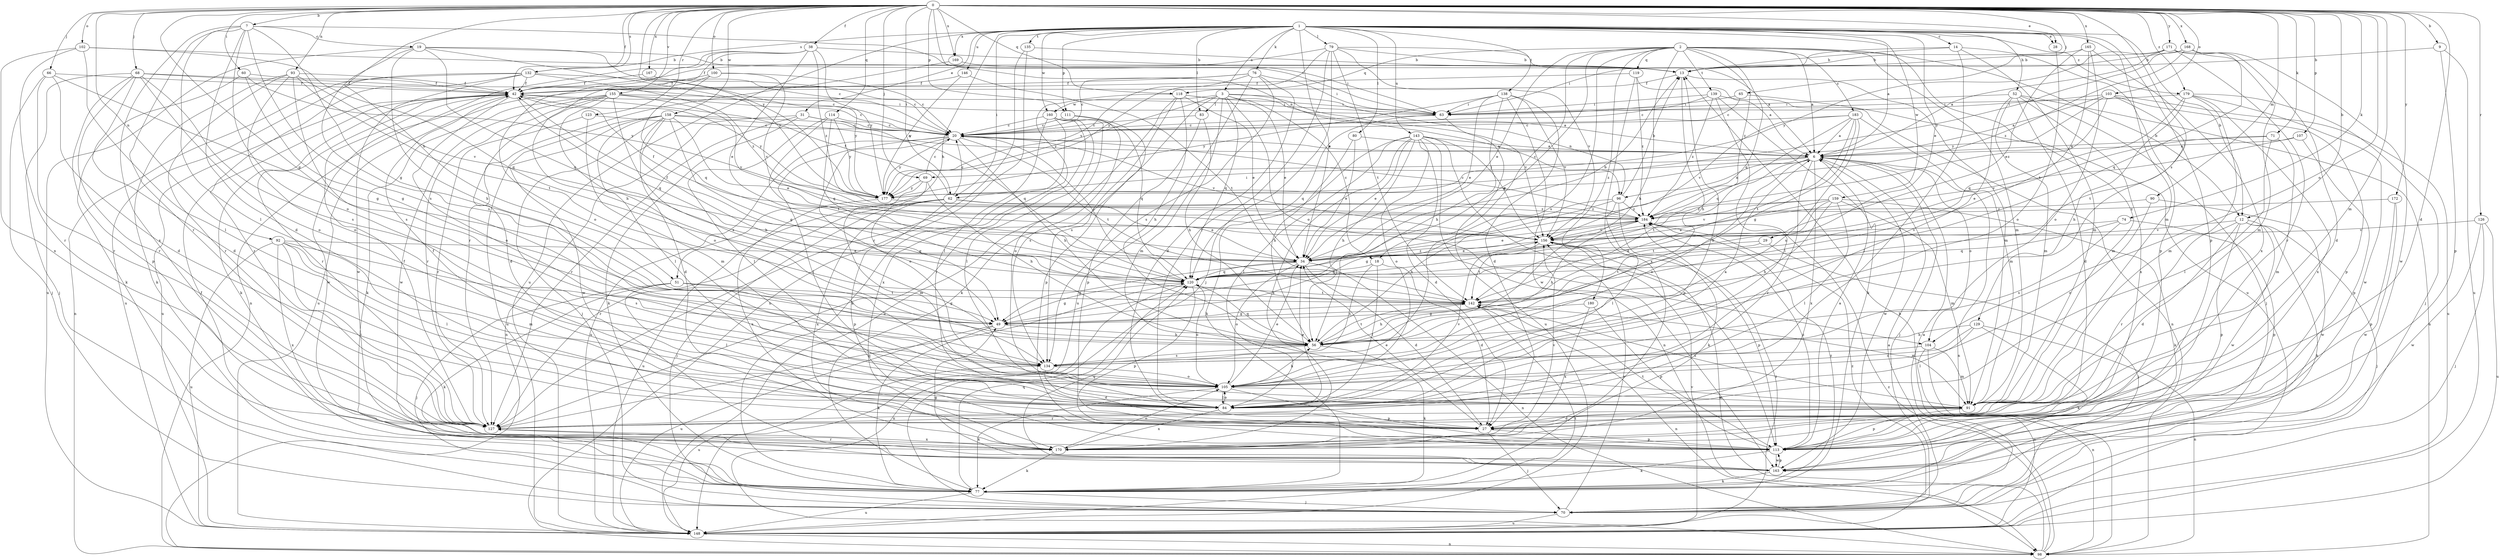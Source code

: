 strict digraph  {
0;
1;
2;
3;
6;
7;
9;
12;
13;
14;
18;
19;
20;
27;
28;
29;
31;
34;
38;
42;
49;
51;
52;
56;
60;
62;
63;
65;
66;
68;
69;
70;
71;
74;
76;
77;
79;
80;
83;
84;
90;
91;
92;
93;
96;
98;
100;
102;
103;
104;
105;
107;
111;
113;
114;
118;
119;
120;
123;
126;
127;
129;
132;
134;
135;
138;
139;
142;
143;
146;
148;
155;
156;
158;
159;
160;
163;
165;
167;
168;
169;
170;
171;
172;
177;
179;
180;
183;
184;
0 -> 7  [label=b];
0 -> 9  [label=b];
0 -> 12  [label=b];
0 -> 27  [label=d];
0 -> 28  [label=e];
0 -> 38  [label=f];
0 -> 42  [label=f];
0 -> 49  [label=g];
0 -> 51  [label=h];
0 -> 60  [label=i];
0 -> 62  [label=i];
0 -> 65  [label=j];
0 -> 66  [label=j];
0 -> 68  [label=j];
0 -> 69  [label=j];
0 -> 71  [label=k];
0 -> 74  [label=k];
0 -> 90  [label=m];
0 -> 91  [label=m];
0 -> 92  [label=n];
0 -> 93  [label=n];
0 -> 96  [label=n];
0 -> 100  [label=o];
0 -> 102  [label=o];
0 -> 103  [label=o];
0 -> 104  [label=o];
0 -> 107  [label=p];
0 -> 111  [label=p];
0 -> 114  [label=q];
0 -> 118  [label=q];
0 -> 123  [label=r];
0 -> 126  [label=r];
0 -> 129  [label=s];
0 -> 132  [label=s];
0 -> 155  [label=v];
0 -> 158  [label=w];
0 -> 165  [label=x];
0 -> 167  [label=x];
0 -> 168  [label=x];
0 -> 169  [label=x];
0 -> 171  [label=y];
0 -> 172  [label=y];
0 -> 177  [label=y];
0 -> 179  [label=z];
1 -> 3  [label=a];
1 -> 6  [label=a];
1 -> 12  [label=b];
1 -> 14  [label=c];
1 -> 28  [label=e];
1 -> 29  [label=e];
1 -> 31  [label=e];
1 -> 34  [label=e];
1 -> 51  [label=h];
1 -> 52  [label=h];
1 -> 62  [label=i];
1 -> 76  [label=k];
1 -> 79  [label=l];
1 -> 80  [label=l];
1 -> 83  [label=l];
1 -> 91  [label=m];
1 -> 111  [label=p];
1 -> 113  [label=p];
1 -> 132  [label=s];
1 -> 135  [label=t];
1 -> 138  [label=t];
1 -> 143  [label=u];
1 -> 146  [label=u];
1 -> 148  [label=u];
1 -> 159  [label=w];
1 -> 160  [label=w];
1 -> 169  [label=x];
1 -> 179  [label=z];
2 -> 6  [label=a];
2 -> 12  [label=b];
2 -> 18  [label=c];
2 -> 34  [label=e];
2 -> 49  [label=g];
2 -> 56  [label=h];
2 -> 91  [label=m];
2 -> 118  [label=q];
2 -> 119  [label=q];
2 -> 120  [label=q];
2 -> 134  [label=s];
2 -> 139  [label=t];
2 -> 148  [label=u];
2 -> 180  [label=z];
2 -> 183  [label=z];
2 -> 184  [label=z];
3 -> 18  [label=c];
3 -> 34  [label=e];
3 -> 77  [label=k];
3 -> 83  [label=l];
3 -> 91  [label=m];
3 -> 96  [label=n];
3 -> 104  [label=o];
3 -> 120  [label=q];
3 -> 156  [label=v];
3 -> 160  [label=w];
3 -> 177  [label=y];
6 -> 62  [label=i];
6 -> 69  [label=j];
6 -> 70  [label=j];
6 -> 96  [label=n];
6 -> 98  [label=n];
6 -> 104  [label=o];
6 -> 105  [label=o];
6 -> 127  [label=r];
6 -> 142  [label=t];
6 -> 163  [label=w];
6 -> 170  [label=x];
7 -> 19  [label=c];
7 -> 27  [label=d];
7 -> 49  [label=g];
7 -> 63  [label=i];
7 -> 84  [label=l];
7 -> 105  [label=o];
7 -> 127  [label=r];
7 -> 134  [label=s];
7 -> 170  [label=x];
9 -> 13  [label=b];
9 -> 113  [label=p];
9 -> 148  [label=u];
12 -> 27  [label=d];
12 -> 70  [label=j];
12 -> 77  [label=k];
12 -> 113  [label=p];
12 -> 127  [label=r];
12 -> 156  [label=v];
12 -> 163  [label=w];
13 -> 42  [label=f];
13 -> 56  [label=h];
13 -> 91  [label=m];
14 -> 13  [label=b];
14 -> 63  [label=i];
14 -> 84  [label=l];
14 -> 91  [label=m];
14 -> 113  [label=p];
18 -> 27  [label=d];
18 -> 84  [label=l];
18 -> 120  [label=q];
18 -> 134  [label=s];
19 -> 13  [label=b];
19 -> 20  [label=c];
19 -> 56  [label=h];
19 -> 120  [label=q];
19 -> 134  [label=s];
19 -> 148  [label=u];
19 -> 177  [label=y];
20 -> 6  [label=a];
20 -> 56  [label=h];
20 -> 84  [label=l];
20 -> 105  [label=o];
20 -> 142  [label=t];
20 -> 148  [label=u];
20 -> 156  [label=v];
20 -> 177  [label=y];
27 -> 34  [label=e];
27 -> 70  [label=j];
27 -> 113  [label=p];
28 -> 105  [label=o];
29 -> 34  [label=e];
29 -> 70  [label=j];
29 -> 142  [label=t];
31 -> 20  [label=c];
31 -> 77  [label=k];
31 -> 98  [label=n];
31 -> 120  [label=q];
31 -> 127  [label=r];
34 -> 13  [label=b];
34 -> 27  [label=d];
34 -> 42  [label=f];
34 -> 49  [label=g];
34 -> 98  [label=n];
34 -> 105  [label=o];
34 -> 120  [label=q];
38 -> 13  [label=b];
38 -> 34  [label=e];
38 -> 56  [label=h];
38 -> 98  [label=n];
38 -> 105  [label=o];
38 -> 177  [label=y];
38 -> 184  [label=z];
42 -> 63  [label=i];
42 -> 77  [label=k];
42 -> 105  [label=o];
42 -> 120  [label=q];
42 -> 127  [label=r];
42 -> 148  [label=u];
42 -> 163  [label=w];
42 -> 177  [label=y];
49 -> 56  [label=h];
49 -> 77  [label=k];
49 -> 148  [label=u];
51 -> 49  [label=g];
51 -> 70  [label=j];
51 -> 77  [label=k];
51 -> 84  [label=l];
51 -> 142  [label=t];
52 -> 27  [label=d];
52 -> 63  [label=i];
52 -> 70  [label=j];
52 -> 84  [label=l];
52 -> 91  [label=m];
52 -> 98  [label=n];
52 -> 170  [label=x];
56 -> 77  [label=k];
56 -> 120  [label=q];
56 -> 134  [label=s];
56 -> 142  [label=t];
60 -> 42  [label=f];
60 -> 49  [label=g];
60 -> 77  [label=k];
60 -> 177  [label=y];
62 -> 20  [label=c];
62 -> 34  [label=e];
62 -> 42  [label=f];
62 -> 70  [label=j];
62 -> 113  [label=p];
62 -> 127  [label=r];
62 -> 148  [label=u];
62 -> 170  [label=x];
62 -> 184  [label=z];
63 -> 20  [label=c];
63 -> 120  [label=q];
63 -> 148  [label=u];
65 -> 20  [label=c];
65 -> 63  [label=i];
65 -> 91  [label=m];
66 -> 27  [label=d];
66 -> 42  [label=f];
66 -> 49  [label=g];
66 -> 70  [label=j];
66 -> 127  [label=r];
68 -> 20  [label=c];
68 -> 27  [label=d];
68 -> 42  [label=f];
68 -> 70  [label=j];
68 -> 105  [label=o];
68 -> 113  [label=p];
68 -> 127  [label=r];
68 -> 134  [label=s];
69 -> 20  [label=c];
69 -> 49  [label=g];
69 -> 56  [label=h];
69 -> 91  [label=m];
69 -> 177  [label=y];
70 -> 6  [label=a];
70 -> 148  [label=u];
70 -> 156  [label=v];
70 -> 184  [label=z];
71 -> 6  [label=a];
71 -> 34  [label=e];
71 -> 84  [label=l];
71 -> 91  [label=m];
74 -> 113  [label=p];
74 -> 120  [label=q];
74 -> 134  [label=s];
74 -> 156  [label=v];
76 -> 20  [label=c];
76 -> 27  [label=d];
76 -> 42  [label=f];
76 -> 63  [label=i];
76 -> 134  [label=s];
76 -> 148  [label=u];
76 -> 177  [label=y];
77 -> 42  [label=f];
77 -> 70  [label=j];
77 -> 120  [label=q];
77 -> 148  [label=u];
77 -> 184  [label=z];
79 -> 6  [label=a];
79 -> 13  [label=b];
79 -> 42  [label=f];
79 -> 70  [label=j];
79 -> 84  [label=l];
79 -> 142  [label=t];
79 -> 156  [label=v];
79 -> 177  [label=y];
80 -> 6  [label=a];
80 -> 34  [label=e];
80 -> 56  [label=h];
83 -> 20  [label=c];
83 -> 56  [label=h];
83 -> 113  [label=p];
84 -> 13  [label=b];
84 -> 34  [label=e];
84 -> 42  [label=f];
84 -> 105  [label=o];
84 -> 156  [label=v];
84 -> 170  [label=x];
90 -> 105  [label=o];
90 -> 163  [label=w];
90 -> 184  [label=z];
91 -> 27  [label=d];
91 -> 113  [label=p];
91 -> 127  [label=r];
91 -> 142  [label=t];
92 -> 34  [label=e];
92 -> 84  [label=l];
92 -> 91  [label=m];
92 -> 127  [label=r];
92 -> 134  [label=s];
92 -> 148  [label=u];
92 -> 170  [label=x];
93 -> 42  [label=f];
93 -> 77  [label=k];
93 -> 105  [label=o];
93 -> 127  [label=r];
93 -> 134  [label=s];
93 -> 142  [label=t];
93 -> 156  [label=v];
96 -> 13  [label=b];
96 -> 49  [label=g];
96 -> 56  [label=h];
96 -> 77  [label=k];
96 -> 84  [label=l];
96 -> 184  [label=z];
98 -> 13  [label=b];
98 -> 156  [label=v];
98 -> 184  [label=z];
100 -> 20  [label=c];
100 -> 42  [label=f];
100 -> 120  [label=q];
100 -> 148  [label=u];
100 -> 156  [label=v];
102 -> 13  [label=b];
102 -> 84  [label=l];
102 -> 120  [label=q];
102 -> 127  [label=r];
102 -> 170  [label=x];
103 -> 6  [label=a];
103 -> 63  [label=i];
103 -> 113  [label=p];
103 -> 142  [label=t];
103 -> 148  [label=u];
103 -> 177  [label=y];
103 -> 184  [label=z];
104 -> 91  [label=m];
104 -> 98  [label=n];
104 -> 134  [label=s];
104 -> 148  [label=u];
105 -> 6  [label=a];
105 -> 34  [label=e];
105 -> 56  [label=h];
105 -> 77  [label=k];
105 -> 84  [label=l];
105 -> 91  [label=m];
105 -> 113  [label=p];
107 -> 6  [label=a];
107 -> 113  [label=p];
107 -> 156  [label=v];
111 -> 20  [label=c];
111 -> 113  [label=p];
111 -> 134  [label=s];
113 -> 6  [label=a];
113 -> 77  [label=k];
113 -> 142  [label=t];
113 -> 163  [label=w];
113 -> 184  [label=z];
114 -> 20  [label=c];
114 -> 84  [label=l];
114 -> 120  [label=q];
114 -> 142  [label=t];
114 -> 177  [label=y];
118 -> 6  [label=a];
118 -> 34  [label=e];
118 -> 56  [label=h];
118 -> 63  [label=i];
118 -> 84  [label=l];
118 -> 134  [label=s];
118 -> 148  [label=u];
119 -> 6  [label=a];
119 -> 42  [label=f];
119 -> 170  [label=x];
119 -> 184  [label=z];
120 -> 20  [label=c];
120 -> 49  [label=g];
120 -> 98  [label=n];
120 -> 105  [label=o];
120 -> 113  [label=p];
120 -> 142  [label=t];
120 -> 184  [label=z];
123 -> 20  [label=c];
123 -> 91  [label=m];
123 -> 127  [label=r];
126 -> 70  [label=j];
126 -> 148  [label=u];
126 -> 156  [label=v];
126 -> 163  [label=w];
127 -> 42  [label=f];
127 -> 120  [label=q];
127 -> 170  [label=x];
129 -> 56  [label=h];
129 -> 77  [label=k];
129 -> 84  [label=l];
129 -> 98  [label=n];
129 -> 105  [label=o];
132 -> 42  [label=f];
132 -> 98  [label=n];
132 -> 127  [label=r];
132 -> 148  [label=u];
132 -> 163  [label=w];
132 -> 177  [label=y];
132 -> 184  [label=z];
134 -> 27  [label=d];
134 -> 105  [label=o];
134 -> 148  [label=u];
135 -> 13  [label=b];
135 -> 98  [label=n];
135 -> 127  [label=r];
138 -> 27  [label=d];
138 -> 34  [label=e];
138 -> 56  [label=h];
138 -> 63  [label=i];
138 -> 156  [label=v];
138 -> 163  [label=w];
138 -> 177  [label=y];
139 -> 20  [label=c];
139 -> 63  [label=i];
139 -> 77  [label=k];
139 -> 84  [label=l];
139 -> 98  [label=n];
139 -> 184  [label=z];
142 -> 49  [label=g];
142 -> 56  [label=h];
142 -> 91  [label=m];
142 -> 98  [label=n];
143 -> 6  [label=a];
143 -> 27  [label=d];
143 -> 34  [label=e];
143 -> 56  [label=h];
143 -> 77  [label=k];
143 -> 84  [label=l];
143 -> 98  [label=n];
143 -> 105  [label=o];
143 -> 113  [label=p];
143 -> 156  [label=v];
143 -> 170  [label=x];
146 -> 42  [label=f];
146 -> 142  [label=t];
146 -> 177  [label=y];
148 -> 6  [label=a];
148 -> 98  [label=n];
148 -> 142  [label=t];
148 -> 156  [label=v];
148 -> 184  [label=z];
155 -> 20  [label=c];
155 -> 27  [label=d];
155 -> 63  [label=i];
155 -> 77  [label=k];
155 -> 105  [label=o];
155 -> 127  [label=r];
155 -> 134  [label=s];
155 -> 156  [label=v];
155 -> 163  [label=w];
156 -> 34  [label=e];
156 -> 113  [label=p];
156 -> 142  [label=t];
158 -> 6  [label=a];
158 -> 20  [label=c];
158 -> 27  [label=d];
158 -> 34  [label=e];
158 -> 49  [label=g];
158 -> 56  [label=h];
158 -> 70  [label=j];
158 -> 84  [label=l];
158 -> 148  [label=u];
158 -> 163  [label=w];
159 -> 34  [label=e];
159 -> 56  [label=h];
159 -> 77  [label=k];
159 -> 84  [label=l];
159 -> 91  [label=m];
159 -> 142  [label=t];
159 -> 156  [label=v];
159 -> 184  [label=z];
160 -> 20  [label=c];
160 -> 77  [label=k];
160 -> 84  [label=l];
160 -> 105  [label=o];
160 -> 120  [label=q];
160 -> 127  [label=r];
160 -> 170  [label=x];
163 -> 49  [label=g];
163 -> 77  [label=k];
163 -> 113  [label=p];
163 -> 120  [label=q];
165 -> 13  [label=b];
165 -> 34  [label=e];
165 -> 105  [label=o];
165 -> 142  [label=t];
165 -> 170  [label=x];
167 -> 20  [label=c];
167 -> 42  [label=f];
168 -> 13  [label=b];
168 -> 91  [label=m];
168 -> 120  [label=q];
168 -> 177  [label=y];
168 -> 184  [label=z];
169 -> 63  [label=i];
169 -> 127  [label=r];
170 -> 77  [label=k];
170 -> 105  [label=o];
170 -> 127  [label=r];
170 -> 156  [label=v];
171 -> 6  [label=a];
171 -> 13  [label=b];
171 -> 27  [label=d];
171 -> 127  [label=r];
171 -> 163  [label=w];
171 -> 177  [label=y];
172 -> 113  [label=p];
172 -> 163  [label=w];
172 -> 184  [label=z];
177 -> 170  [label=x];
177 -> 184  [label=z];
179 -> 56  [label=h];
179 -> 63  [label=i];
179 -> 70  [label=j];
179 -> 91  [label=m];
179 -> 120  [label=q];
179 -> 163  [label=w];
179 -> 170  [label=x];
180 -> 49  [label=g];
180 -> 113  [label=p];
180 -> 170  [label=x];
183 -> 6  [label=a];
183 -> 20  [label=c];
183 -> 49  [label=g];
183 -> 91  [label=m];
183 -> 120  [label=q];
183 -> 134  [label=s];
183 -> 142  [label=t];
183 -> 156  [label=v];
184 -> 20  [label=c];
184 -> 34  [label=e];
184 -> 42  [label=f];
184 -> 56  [label=h];
184 -> 156  [label=v];
}
